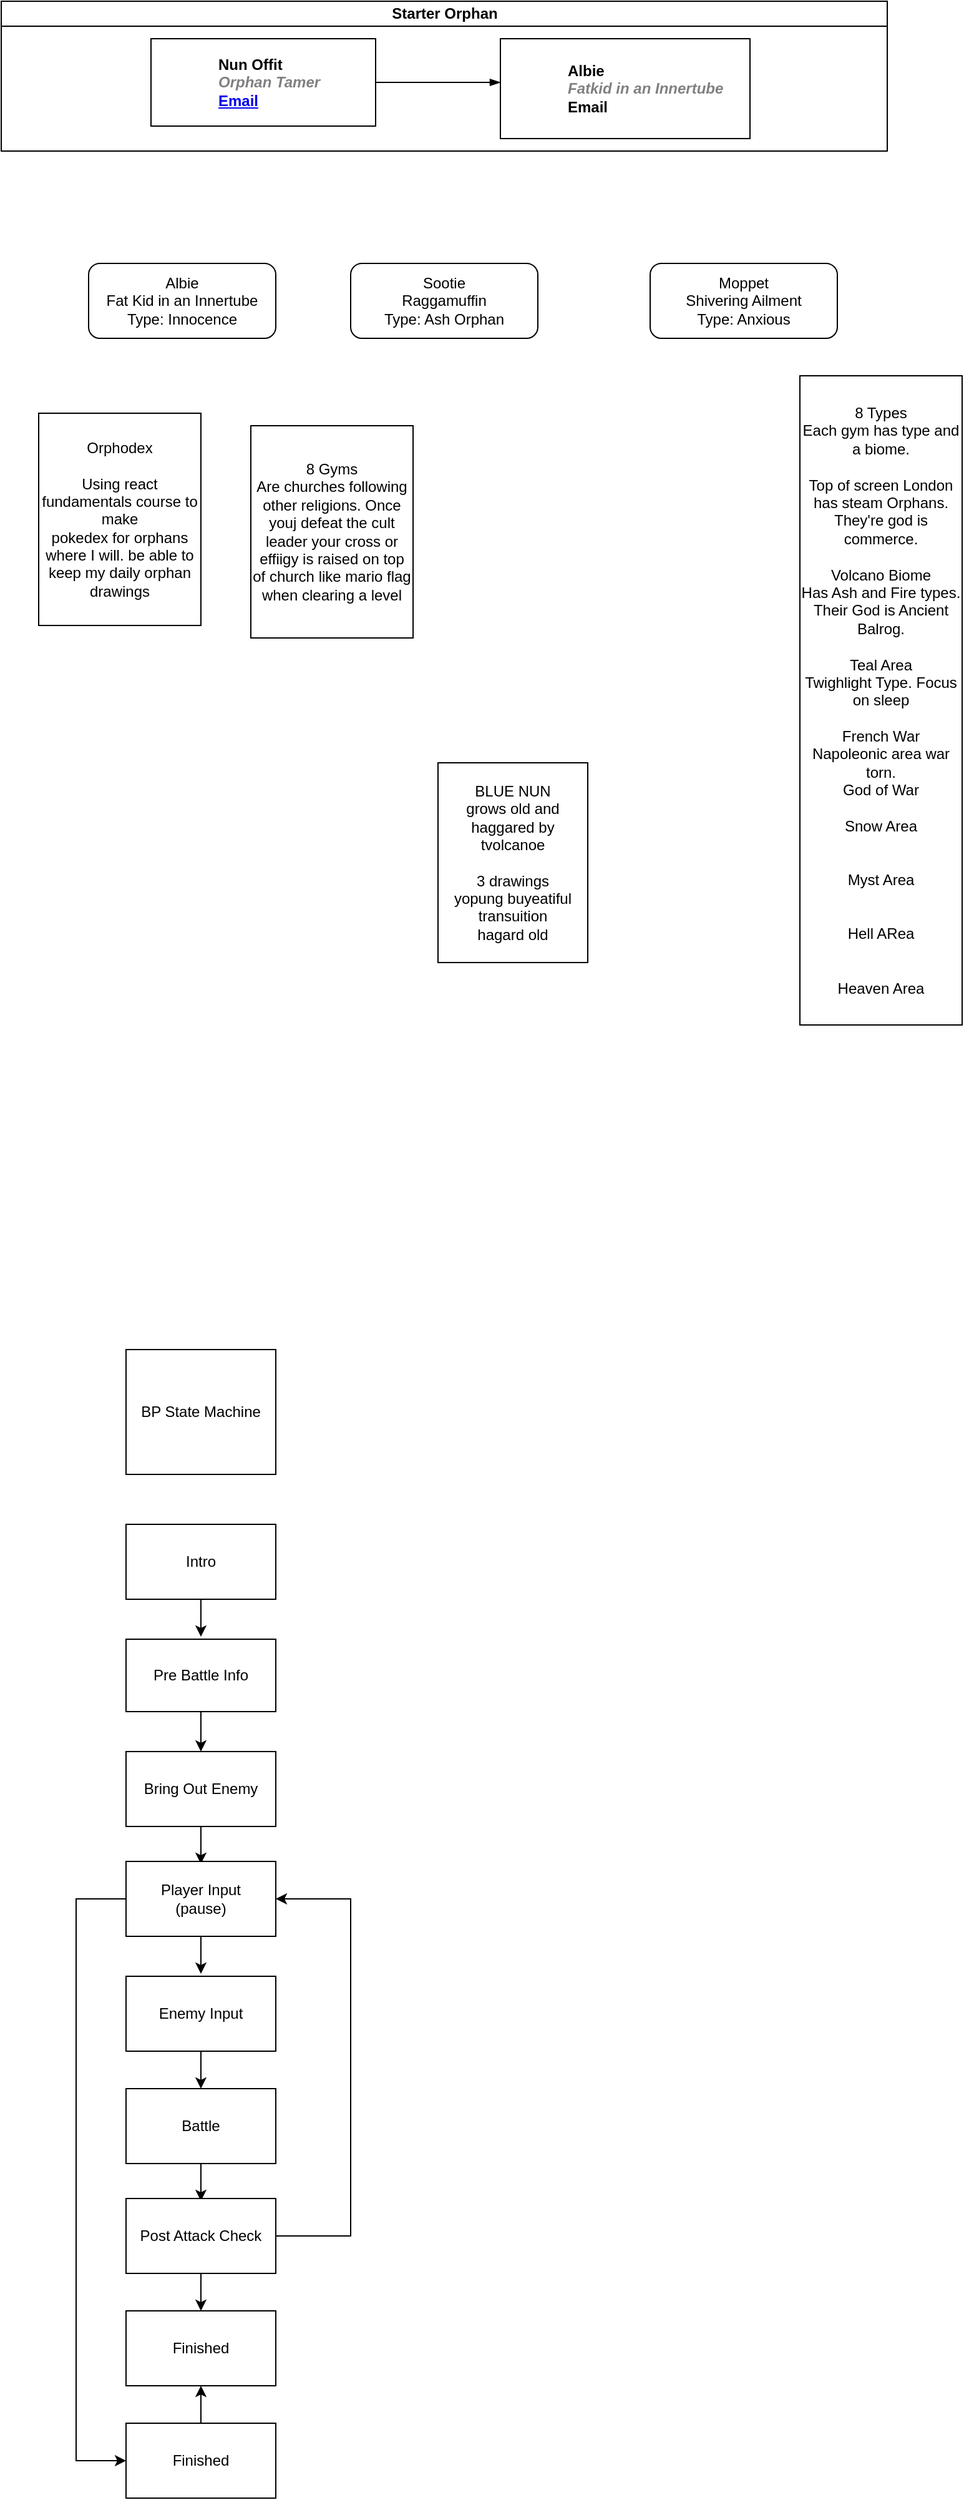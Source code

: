 <mxfile version="26.0.16">
  <diagram id="prtHgNgQTEPvFCAcTncT" name="Page-1">
    <mxGraphModel dx="924" dy="598" grid="1" gridSize="10" guides="1" tooltips="1" connect="1" arrows="1" fold="1" page="1" pageScale="1" pageWidth="827" pageHeight="1169" math="0" shadow="0">
      <root>
        <mxCell id="0" />
        <mxCell id="1" parent="0" />
        <mxCell id="dNxyNK7c78bLwvsdeMH5-11" value="Starter Orphan" style="swimlane;html=1;startSize=20;horizontal=1;containerType=tree;glass=0;" parent="1" vertex="1">
          <mxGeometry x="40" y="80" width="710" height="120" as="geometry" />
        </mxCell>
        <UserObject label="%name%&lt;br&gt;&lt;i style=&quot;color: gray&quot;&gt;%position%&lt;/i&gt;&lt;br&gt;&lt;a href=&quot;mailto:%email%&quot;&gt;Email&lt;/a&gt;" name="Nun Offit" position="Orphan Tamer" location="Office 1" email="me@example.com" placeholders="1" link="https://www.draw.io" id="dNxyNK7c78bLwvsdeMH5-12">
          <mxCell style="label;image=https://cdn3.iconfinder.com/data/icons/user-avatars-1/512/users-3-128.png;whiteSpace=wrap;html=1;rounded=0;glass=0;treeMoving=1;treeFolding=1;" parent="dNxyNK7c78bLwvsdeMH5-11" vertex="1">
            <mxGeometry x="120" y="30" width="180" height="70" as="geometry" />
          </mxCell>
        </UserObject>
        <mxCell id="dNxyNK7c78bLwvsdeMH5-13" value="" style="endArrow=blockThin;endFill=1;fontSize=11;edgeStyle=elbowEdgeStyle;elbow=vertical;rounded=0;" parent="dNxyNK7c78bLwvsdeMH5-11" source="dNxyNK7c78bLwvsdeMH5-12" target="dNxyNK7c78bLwvsdeMH5-14" edge="1">
          <mxGeometry relative="1" as="geometry" />
        </mxCell>
        <UserObject label="Albie&lt;br&gt;&lt;i style=&quot;color: gray&quot;&gt;Fatkid in an Innertube&lt;/i&gt;&lt;br&gt;Email" name="Priest Peter Phillips" position="Orphan Tamer" location="Office 2" placeholders="1" id="dNxyNK7c78bLwvsdeMH5-14">
          <mxCell style="label;image=https://cdn3.iconfinder.com/data/icons/user-avatars-1/512/users-10-3-128.png;whiteSpace=wrap;html=1;rounded=0;glass=0;treeFolding=1;treeMoving=1;" parent="dNxyNK7c78bLwvsdeMH5-11" vertex="1">
            <mxGeometry x="400" y="30" width="200" height="80" as="geometry" />
          </mxCell>
        </UserObject>
        <mxCell id="9H34w2Jh71Ep6UbLUVoz-1" value="&lt;div&gt;Albie&lt;/div&gt;Fat Kid in an Innertube&lt;div&gt;Type: Innocence&lt;/div&gt;" style="rounded=1;whiteSpace=wrap;html=1;" parent="1" vertex="1">
          <mxGeometry x="110" y="290" width="150" height="60" as="geometry" />
        </mxCell>
        <mxCell id="9H34w2Jh71Ep6UbLUVoz-2" value="&lt;div&gt;Sootie&lt;/div&gt;Raggamuffin&lt;br&gt;&lt;div&gt;Type: Ash Orphan&lt;/div&gt;" style="rounded=1;whiteSpace=wrap;html=1;" parent="1" vertex="1">
          <mxGeometry x="320" y="290" width="150" height="60" as="geometry" />
        </mxCell>
        <mxCell id="9H34w2Jh71Ep6UbLUVoz-3" value="&lt;div&gt;Moppet&lt;/div&gt;Shivering Ailment&lt;br&gt;&lt;div&gt;Type: Anxious&lt;/div&gt;" style="rounded=1;whiteSpace=wrap;html=1;" parent="1" vertex="1">
          <mxGeometry x="560" y="290" width="150" height="60" as="geometry" />
        </mxCell>
        <mxCell id="c4BANhSZFIQ7KN4WRA-t-1" value="Orphodex&lt;div&gt;&lt;br&gt;&lt;/div&gt;&lt;div&gt;Using react fundamentals course to make&lt;/div&gt;&lt;div&gt;pokedex for orphans where I will. be able to keep my daily orphan drawings&lt;/div&gt;" style="rounded=0;whiteSpace=wrap;html=1;" parent="1" vertex="1">
          <mxGeometry x="70" y="410" width="130" height="170" as="geometry" />
        </mxCell>
        <mxCell id="lMN6it-LYemtHTq4qIZc-1" value="8 Gyms&lt;div&gt;Are churches following other religions. Once youj defeat the cult leader your cross or effiigy is raised on top of church like mario flag when clearing a level&lt;/div&gt;" style="rounded=0;whiteSpace=wrap;html=1;" parent="1" vertex="1">
          <mxGeometry x="240" y="420" width="130" height="170" as="geometry" />
        </mxCell>
        <mxCell id="lMN6it-LYemtHTq4qIZc-2" value="&lt;div&gt;8 Types&lt;/div&gt;&lt;div&gt;Each gym has type and a biome.&lt;/div&gt;&lt;div&gt;&lt;br&gt;&lt;/div&gt;&lt;div&gt;Top of screen London has steam Orphans.&lt;/div&gt;&lt;div&gt;They&#39;re god is commerce.&lt;/div&gt;&lt;div&gt;&lt;br&gt;&lt;/div&gt;&lt;div&gt;Volcano Biome&lt;br&gt;Has Ash and Fire types. Their God is Ancient Balrog.&lt;/div&gt;&lt;div&gt;&lt;br&gt;&lt;/div&gt;&lt;div&gt;Teal Area&lt;/div&gt;&lt;div&gt;Twighlight Type. Focus on sleep&lt;/div&gt;&lt;div&gt;&lt;br&gt;&lt;/div&gt;&lt;div&gt;French War&lt;br&gt;Napoleonic area war torn.&lt;br&gt;God of War&lt;/div&gt;&lt;div&gt;&lt;br&gt;&lt;/div&gt;&lt;div&gt;Snow Area&lt;br&gt;&lt;br&gt;&lt;br&gt;Myst Area&lt;br&gt;&lt;br&gt;&lt;/div&gt;&lt;div&gt;&lt;br&gt;&lt;/div&gt;&lt;div&gt;Hell ARea&lt;/div&gt;&lt;div&gt;&lt;br&gt;&lt;/div&gt;&lt;div&gt;&lt;br&gt;&lt;/div&gt;&lt;div&gt;Heaven Area&lt;/div&gt;" style="rounded=0;whiteSpace=wrap;html=1;" parent="1" vertex="1">
          <mxGeometry x="680" y="380" width="130" height="520" as="geometry" />
        </mxCell>
        <mxCell id="1dcjqhPWXCqPS0pfsLZp-1" value="BP State Machine" style="rounded=0;whiteSpace=wrap;html=1;" vertex="1" parent="1">
          <mxGeometry x="140" y="1160" width="120" height="100" as="geometry" />
        </mxCell>
        <mxCell id="1dcjqhPWXCqPS0pfsLZp-2" value="Intro" style="rounded=0;whiteSpace=wrap;html=1;" vertex="1" parent="1">
          <mxGeometry x="140" y="1300" width="120" height="60" as="geometry" />
        </mxCell>
        <mxCell id="1dcjqhPWXCqPS0pfsLZp-5" value="" style="endArrow=classic;html=1;rounded=0;exitX=0.5;exitY=1;exitDx=0;exitDy=0;entryX=0.5;entryY=0;entryDx=0;entryDy=0;" edge="1" parent="1" source="1dcjqhPWXCqPS0pfsLZp-2">
          <mxGeometry width="50" height="50" relative="1" as="geometry">
            <mxPoint x="390" y="1340" as="sourcePoint" />
            <mxPoint x="200" y="1390" as="targetPoint" />
          </mxGeometry>
        </mxCell>
        <mxCell id="1dcjqhPWXCqPS0pfsLZp-6" value="Pre Battle Info" style="rounded=0;whiteSpace=wrap;html=1;" vertex="1" parent="1">
          <mxGeometry x="140" y="1392" width="120" height="58" as="geometry" />
        </mxCell>
        <mxCell id="1dcjqhPWXCqPS0pfsLZp-7" value="" style="endArrow=classic;html=1;rounded=0;exitX=0.5;exitY=1;exitDx=0;exitDy=0;entryX=0.5;entryY=0;entryDx=0;entryDy=0;" edge="1" parent="1" source="1dcjqhPWXCqPS0pfsLZp-6">
          <mxGeometry width="50" height="50" relative="1" as="geometry">
            <mxPoint x="390" y="1432" as="sourcePoint" />
            <mxPoint x="200" y="1482" as="targetPoint" />
          </mxGeometry>
        </mxCell>
        <mxCell id="1dcjqhPWXCqPS0pfsLZp-8" value="Bring Out Enemy" style="rounded=0;whiteSpace=wrap;html=1;" vertex="1" parent="1">
          <mxGeometry x="140" y="1482" width="120" height="60" as="geometry" />
        </mxCell>
        <mxCell id="1dcjqhPWXCqPS0pfsLZp-9" value="" style="endArrow=classic;html=1;rounded=0;exitX=0.5;exitY=1;exitDx=0;exitDy=0;entryX=0.5;entryY=0;entryDx=0;entryDy=0;" edge="1" parent="1" source="1dcjqhPWXCqPS0pfsLZp-8">
          <mxGeometry width="50" height="50" relative="1" as="geometry">
            <mxPoint x="390" y="1522" as="sourcePoint" />
            <mxPoint x="200" y="1572" as="targetPoint" />
          </mxGeometry>
        </mxCell>
        <mxCell id="1dcjqhPWXCqPS0pfsLZp-10" value="Player Input&lt;br&gt;(pause)" style="rounded=0;whiteSpace=wrap;html=1;" vertex="1" parent="1">
          <mxGeometry x="140" y="1570" width="120" height="60" as="geometry" />
        </mxCell>
        <mxCell id="1dcjqhPWXCqPS0pfsLZp-11" value="" style="endArrow=classic;html=1;rounded=0;exitX=0.5;exitY=1;exitDx=0;exitDy=0;entryX=0.5;entryY=0;entryDx=0;entryDy=0;" edge="1" parent="1" source="1dcjqhPWXCqPS0pfsLZp-10">
          <mxGeometry width="50" height="50" relative="1" as="geometry">
            <mxPoint x="390" y="1610" as="sourcePoint" />
            <mxPoint x="200" y="1660" as="targetPoint" />
          </mxGeometry>
        </mxCell>
        <mxCell id="1dcjqhPWXCqPS0pfsLZp-12" value="Enemy Input" style="rounded=0;whiteSpace=wrap;html=1;" vertex="1" parent="1">
          <mxGeometry x="140" y="1662" width="120" height="60" as="geometry" />
        </mxCell>
        <mxCell id="1dcjqhPWXCqPS0pfsLZp-13" value="" style="endArrow=classic;html=1;rounded=0;exitX=0.5;exitY=1;exitDx=0;exitDy=0;entryX=0.5;entryY=0;entryDx=0;entryDy=0;" edge="1" parent="1" source="1dcjqhPWXCqPS0pfsLZp-12">
          <mxGeometry width="50" height="50" relative="1" as="geometry">
            <mxPoint x="390" y="1702" as="sourcePoint" />
            <mxPoint x="200" y="1752" as="targetPoint" />
          </mxGeometry>
        </mxCell>
        <mxCell id="1dcjqhPWXCqPS0pfsLZp-14" value="Battle" style="rounded=0;whiteSpace=wrap;html=1;" vertex="1" parent="1">
          <mxGeometry x="140" y="1752" width="120" height="60" as="geometry" />
        </mxCell>
        <mxCell id="1dcjqhPWXCqPS0pfsLZp-15" value="" style="endArrow=classic;html=1;rounded=0;exitX=0.5;exitY=1;exitDx=0;exitDy=0;entryX=0.5;entryY=0;entryDx=0;entryDy=0;" edge="1" parent="1" source="1dcjqhPWXCqPS0pfsLZp-14">
          <mxGeometry width="50" height="50" relative="1" as="geometry">
            <mxPoint x="390" y="1792" as="sourcePoint" />
            <mxPoint x="200" y="1842" as="targetPoint" />
          </mxGeometry>
        </mxCell>
        <mxCell id="1dcjqhPWXCqPS0pfsLZp-16" value="" style="endArrow=classic;html=1;rounded=0;entryX=1;entryY=0.5;entryDx=0;entryDy=0;exitX=1;exitY=0.5;exitDx=0;exitDy=0;" edge="1" parent="1" source="1dcjqhPWXCqPS0pfsLZp-18" target="1dcjqhPWXCqPS0pfsLZp-10">
          <mxGeometry width="50" height="50" relative="1" as="geometry">
            <mxPoint x="320" y="1880" as="sourcePoint" />
            <mxPoint x="440" y="1540" as="targetPoint" />
            <Array as="points">
              <mxPoint x="320" y="1870" />
              <mxPoint x="320" y="1600" />
            </Array>
          </mxGeometry>
        </mxCell>
        <mxCell id="1dcjqhPWXCqPS0pfsLZp-17" value="" style="endArrow=classic;html=1;rounded=0;exitX=0;exitY=0.5;exitDx=0;exitDy=0;entryX=0;entryY=0.5;entryDx=0;entryDy=0;" edge="1" parent="1" source="1dcjqhPWXCqPS0pfsLZp-10" target="1dcjqhPWXCqPS0pfsLZp-23">
          <mxGeometry width="50" height="50" relative="1" as="geometry">
            <mxPoint x="390" y="1580" as="sourcePoint" />
            <mxPoint x="90" y="2080" as="targetPoint" />
            <Array as="points">
              <mxPoint x="100" y="1600" />
              <mxPoint x="100" y="2050" />
            </Array>
          </mxGeometry>
        </mxCell>
        <mxCell id="1dcjqhPWXCqPS0pfsLZp-18" value="Post Attack Check" style="rounded=0;whiteSpace=wrap;html=1;" vertex="1" parent="1">
          <mxGeometry x="140" y="1840" width="120" height="60" as="geometry" />
        </mxCell>
        <mxCell id="1dcjqhPWXCqPS0pfsLZp-19" value="" style="endArrow=classic;html=1;rounded=0;exitX=0.5;exitY=1;exitDx=0;exitDy=0;entryX=0.5;entryY=0;entryDx=0;entryDy=0;" edge="1" parent="1" source="1dcjqhPWXCqPS0pfsLZp-18">
          <mxGeometry width="50" height="50" relative="1" as="geometry">
            <mxPoint x="390" y="1880" as="sourcePoint" />
            <mxPoint x="200" y="1930" as="targetPoint" />
          </mxGeometry>
        </mxCell>
        <mxCell id="1dcjqhPWXCqPS0pfsLZp-20" value="Finished" style="rounded=0;whiteSpace=wrap;html=1;" vertex="1" parent="1">
          <mxGeometry x="140" y="1930" width="120" height="60" as="geometry" />
        </mxCell>
        <mxCell id="1dcjqhPWXCqPS0pfsLZp-23" value="Finished" style="rounded=0;whiteSpace=wrap;html=1;" vertex="1" parent="1">
          <mxGeometry x="140" y="2020" width="120" height="60" as="geometry" />
        </mxCell>
        <mxCell id="1dcjqhPWXCqPS0pfsLZp-26" value="" style="edgeStyle=orthogonalEdgeStyle;rounded=0;orthogonalLoop=1;jettySize=auto;html=1;" edge="1" parent="1">
          <mxGeometry relative="1" as="geometry">
            <mxPoint x="200" y="2020" as="sourcePoint" />
            <mxPoint x="200" y="1990" as="targetPoint" />
            <Array as="points">
              <mxPoint x="200" y="2010" />
              <mxPoint x="200" y="2010" />
            </Array>
          </mxGeometry>
        </mxCell>
        <mxCell id="1dcjqhPWXCqPS0pfsLZp-27" value="BLUE NUN&lt;div&gt;grows old and haggared by tvolcanoe&lt;/div&gt;&lt;div&gt;&lt;br&gt;&lt;/div&gt;&lt;div&gt;3 drawings&lt;/div&gt;&lt;div&gt;yopung buyeatiful&lt;/div&gt;&lt;div&gt;transuition&lt;/div&gt;&lt;div&gt;hagard old&lt;/div&gt;" style="rounded=0;whiteSpace=wrap;html=1;" vertex="1" parent="1">
          <mxGeometry x="390" y="690" width="120" height="160" as="geometry" />
        </mxCell>
      </root>
    </mxGraphModel>
  </diagram>
</mxfile>

